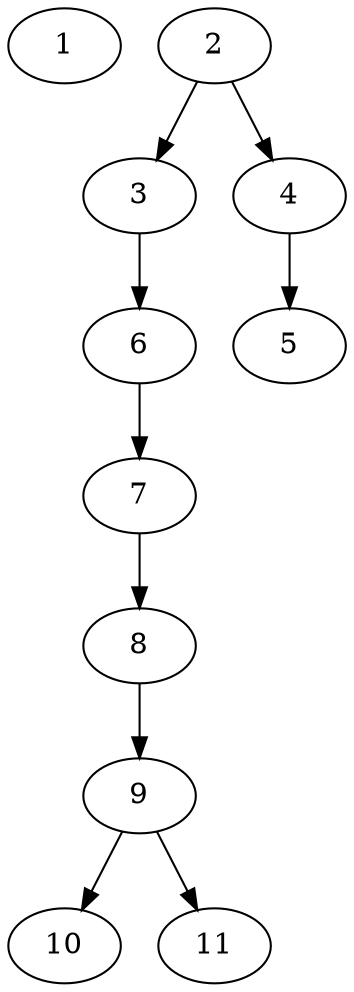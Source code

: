 // DAG (tier=1-easy, mode=data, n=11, ccr=0.317, fat=0.392, density=0.325, regular=0.739, jump=0.073, mindata=1048576, maxdata=8388608)
// DAG automatically generated by daggen at Sun Aug 24 16:33:32 2025
// /home/ermia/Project/Environments/daggen/bin/daggen --dot --ccr 0.317 --fat 0.392 --regular 0.739 --density 0.325 --jump 0.073 --mindata 1048576 --maxdata 8388608 -n 11 
digraph G {
  1 [size="3321073790439391232", alpha="0.12", expect_size="1660536895219695616"]
  2 [size="43595179113706422272", alpha="0.03", expect_size="21797589556853211136"]
  2 -> 3 [size ="99094366257152"]
  2 -> 4 [size ="99094366257152"]
  3 [size="334944789561010552832", alpha="0.07", expect_size="167472394780505276416"]
  3 -> 6 [size ="385838420590592"]
  4 [size="5434933415968750", alpha="0.11", expect_size="2717466707984375"]
  4 -> 5 [size ="189267968000000"]
  5 [size="561381688650533699584", alpha="0.12", expect_size="280690844325266849792"]
  6 [size="856448097899645312", alpha="0.18", expect_size="428224048949822656"]
  6 -> 7 [size ="488614806945792"]
  7 [size="41020174650881032", alpha="0.10", expect_size="20510087325440516"]
  7 -> 8 [size ="34500532764672"]
  8 [size="683207015965218176", alpha="0.15", expect_size="341603507982609088"]
  8 -> 9 [size ="295781009457152"]
  9 [size="19416091469711756", alpha="0.07", expect_size="9708045734855878"]
  9 -> 10 [size ="553506603794432"]
  9 -> 11 [size ="553506603794432"]
  10 [size="560128294125568000000", alpha="0.16", expect_size="280064147062784000000"]
  11 [size="131180762131146473472", alpha="0.01", expect_size="65590381065573236736"]
}